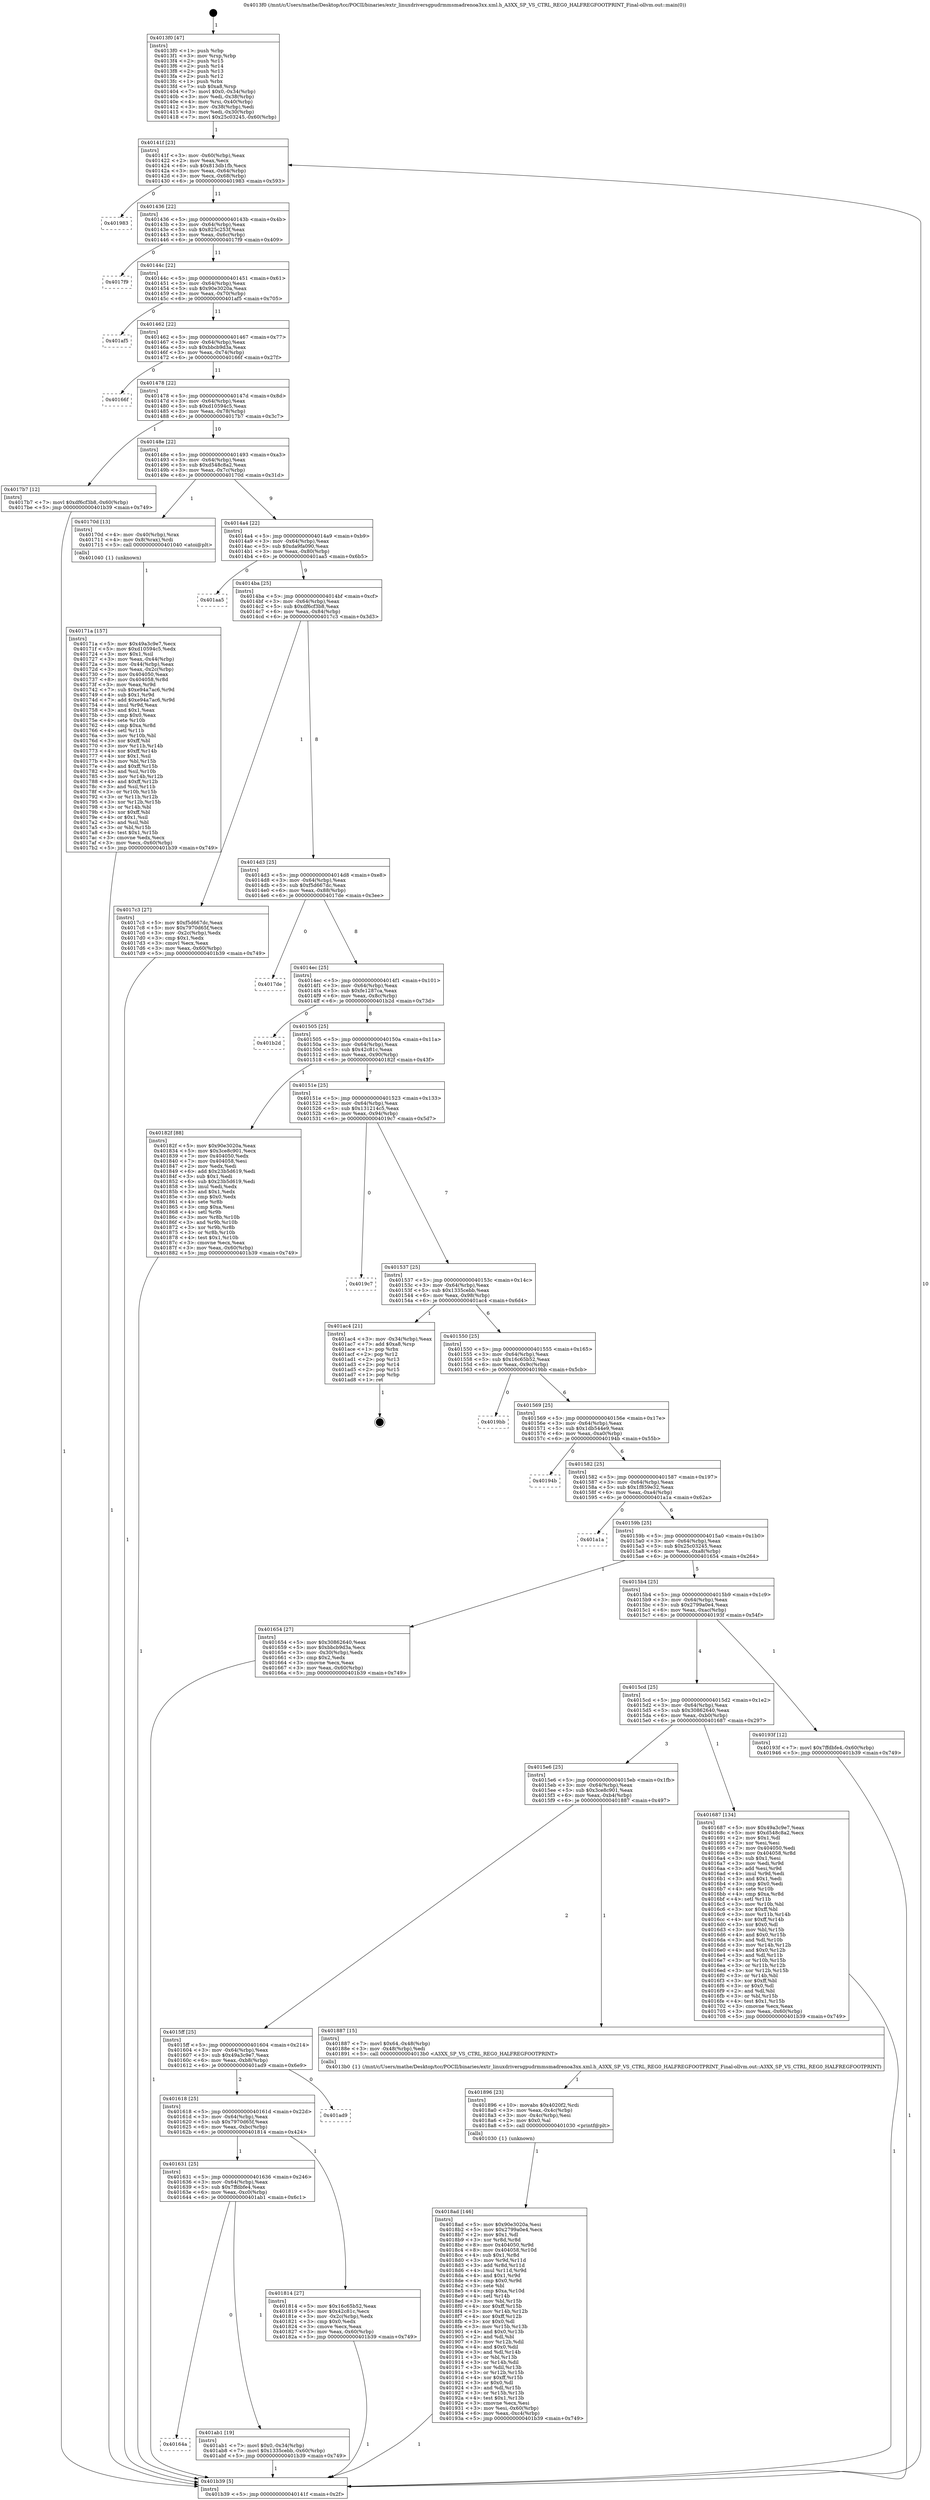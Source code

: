 digraph "0x4013f0" {
  label = "0x4013f0 (/mnt/c/Users/mathe/Desktop/tcc/POCII/binaries/extr_linuxdriversgpudrmmsmadrenoa3xx.xml.h_A3XX_SP_VS_CTRL_REG0_HALFREGFOOTPRINT_Final-ollvm.out::main(0))"
  labelloc = "t"
  node[shape=record]

  Entry [label="",width=0.3,height=0.3,shape=circle,fillcolor=black,style=filled]
  "0x40141f" [label="{
     0x40141f [23]\l
     | [instrs]\l
     &nbsp;&nbsp;0x40141f \<+3\>: mov -0x60(%rbp),%eax\l
     &nbsp;&nbsp;0x401422 \<+2\>: mov %eax,%ecx\l
     &nbsp;&nbsp;0x401424 \<+6\>: sub $0x813db1fb,%ecx\l
     &nbsp;&nbsp;0x40142a \<+3\>: mov %eax,-0x64(%rbp)\l
     &nbsp;&nbsp;0x40142d \<+3\>: mov %ecx,-0x68(%rbp)\l
     &nbsp;&nbsp;0x401430 \<+6\>: je 0000000000401983 \<main+0x593\>\l
  }"]
  "0x401983" [label="{
     0x401983\l
  }", style=dashed]
  "0x401436" [label="{
     0x401436 [22]\l
     | [instrs]\l
     &nbsp;&nbsp;0x401436 \<+5\>: jmp 000000000040143b \<main+0x4b\>\l
     &nbsp;&nbsp;0x40143b \<+3\>: mov -0x64(%rbp),%eax\l
     &nbsp;&nbsp;0x40143e \<+5\>: sub $0x825c253f,%eax\l
     &nbsp;&nbsp;0x401443 \<+3\>: mov %eax,-0x6c(%rbp)\l
     &nbsp;&nbsp;0x401446 \<+6\>: je 00000000004017f9 \<main+0x409\>\l
  }"]
  Exit [label="",width=0.3,height=0.3,shape=circle,fillcolor=black,style=filled,peripheries=2]
  "0x4017f9" [label="{
     0x4017f9\l
  }", style=dashed]
  "0x40144c" [label="{
     0x40144c [22]\l
     | [instrs]\l
     &nbsp;&nbsp;0x40144c \<+5\>: jmp 0000000000401451 \<main+0x61\>\l
     &nbsp;&nbsp;0x401451 \<+3\>: mov -0x64(%rbp),%eax\l
     &nbsp;&nbsp;0x401454 \<+5\>: sub $0x90e3020a,%eax\l
     &nbsp;&nbsp;0x401459 \<+3\>: mov %eax,-0x70(%rbp)\l
     &nbsp;&nbsp;0x40145c \<+6\>: je 0000000000401af5 \<main+0x705\>\l
  }"]
  "0x40164a" [label="{
     0x40164a\l
  }", style=dashed]
  "0x401af5" [label="{
     0x401af5\l
  }", style=dashed]
  "0x401462" [label="{
     0x401462 [22]\l
     | [instrs]\l
     &nbsp;&nbsp;0x401462 \<+5\>: jmp 0000000000401467 \<main+0x77\>\l
     &nbsp;&nbsp;0x401467 \<+3\>: mov -0x64(%rbp),%eax\l
     &nbsp;&nbsp;0x40146a \<+5\>: sub $0xbbcb9d3a,%eax\l
     &nbsp;&nbsp;0x40146f \<+3\>: mov %eax,-0x74(%rbp)\l
     &nbsp;&nbsp;0x401472 \<+6\>: je 000000000040166f \<main+0x27f\>\l
  }"]
  "0x401ab1" [label="{
     0x401ab1 [19]\l
     | [instrs]\l
     &nbsp;&nbsp;0x401ab1 \<+7\>: movl $0x0,-0x34(%rbp)\l
     &nbsp;&nbsp;0x401ab8 \<+7\>: movl $0x1335cebb,-0x60(%rbp)\l
     &nbsp;&nbsp;0x401abf \<+5\>: jmp 0000000000401b39 \<main+0x749\>\l
  }"]
  "0x40166f" [label="{
     0x40166f\l
  }", style=dashed]
  "0x401478" [label="{
     0x401478 [22]\l
     | [instrs]\l
     &nbsp;&nbsp;0x401478 \<+5\>: jmp 000000000040147d \<main+0x8d\>\l
     &nbsp;&nbsp;0x40147d \<+3\>: mov -0x64(%rbp),%eax\l
     &nbsp;&nbsp;0x401480 \<+5\>: sub $0xd10594c5,%eax\l
     &nbsp;&nbsp;0x401485 \<+3\>: mov %eax,-0x78(%rbp)\l
     &nbsp;&nbsp;0x401488 \<+6\>: je 00000000004017b7 \<main+0x3c7\>\l
  }"]
  "0x4018ad" [label="{
     0x4018ad [146]\l
     | [instrs]\l
     &nbsp;&nbsp;0x4018ad \<+5\>: mov $0x90e3020a,%esi\l
     &nbsp;&nbsp;0x4018b2 \<+5\>: mov $0x2799a0e4,%ecx\l
     &nbsp;&nbsp;0x4018b7 \<+2\>: mov $0x1,%dl\l
     &nbsp;&nbsp;0x4018b9 \<+3\>: xor %r8d,%r8d\l
     &nbsp;&nbsp;0x4018bc \<+8\>: mov 0x404050,%r9d\l
     &nbsp;&nbsp;0x4018c4 \<+8\>: mov 0x404058,%r10d\l
     &nbsp;&nbsp;0x4018cc \<+4\>: sub $0x1,%r8d\l
     &nbsp;&nbsp;0x4018d0 \<+3\>: mov %r9d,%r11d\l
     &nbsp;&nbsp;0x4018d3 \<+3\>: add %r8d,%r11d\l
     &nbsp;&nbsp;0x4018d6 \<+4\>: imul %r11d,%r9d\l
     &nbsp;&nbsp;0x4018da \<+4\>: and $0x1,%r9d\l
     &nbsp;&nbsp;0x4018de \<+4\>: cmp $0x0,%r9d\l
     &nbsp;&nbsp;0x4018e2 \<+3\>: sete %bl\l
     &nbsp;&nbsp;0x4018e5 \<+4\>: cmp $0xa,%r10d\l
     &nbsp;&nbsp;0x4018e9 \<+4\>: setl %r14b\l
     &nbsp;&nbsp;0x4018ed \<+3\>: mov %bl,%r15b\l
     &nbsp;&nbsp;0x4018f0 \<+4\>: xor $0xff,%r15b\l
     &nbsp;&nbsp;0x4018f4 \<+3\>: mov %r14b,%r12b\l
     &nbsp;&nbsp;0x4018f7 \<+4\>: xor $0xff,%r12b\l
     &nbsp;&nbsp;0x4018fb \<+3\>: xor $0x0,%dl\l
     &nbsp;&nbsp;0x4018fe \<+3\>: mov %r15b,%r13b\l
     &nbsp;&nbsp;0x401901 \<+4\>: and $0x0,%r13b\l
     &nbsp;&nbsp;0x401905 \<+2\>: and %dl,%bl\l
     &nbsp;&nbsp;0x401907 \<+3\>: mov %r12b,%dil\l
     &nbsp;&nbsp;0x40190a \<+4\>: and $0x0,%dil\l
     &nbsp;&nbsp;0x40190e \<+3\>: and %dl,%r14b\l
     &nbsp;&nbsp;0x401911 \<+3\>: or %bl,%r13b\l
     &nbsp;&nbsp;0x401914 \<+3\>: or %r14b,%dil\l
     &nbsp;&nbsp;0x401917 \<+3\>: xor %dil,%r13b\l
     &nbsp;&nbsp;0x40191a \<+3\>: or %r12b,%r15b\l
     &nbsp;&nbsp;0x40191d \<+4\>: xor $0xff,%r15b\l
     &nbsp;&nbsp;0x401921 \<+3\>: or $0x0,%dl\l
     &nbsp;&nbsp;0x401924 \<+3\>: and %dl,%r15b\l
     &nbsp;&nbsp;0x401927 \<+3\>: or %r15b,%r13b\l
     &nbsp;&nbsp;0x40192a \<+4\>: test $0x1,%r13b\l
     &nbsp;&nbsp;0x40192e \<+3\>: cmovne %ecx,%esi\l
     &nbsp;&nbsp;0x401931 \<+3\>: mov %esi,-0x60(%rbp)\l
     &nbsp;&nbsp;0x401934 \<+6\>: mov %eax,-0xc4(%rbp)\l
     &nbsp;&nbsp;0x40193a \<+5\>: jmp 0000000000401b39 \<main+0x749\>\l
  }"]
  "0x4017b7" [label="{
     0x4017b7 [12]\l
     | [instrs]\l
     &nbsp;&nbsp;0x4017b7 \<+7\>: movl $0xdf6cf3b8,-0x60(%rbp)\l
     &nbsp;&nbsp;0x4017be \<+5\>: jmp 0000000000401b39 \<main+0x749\>\l
  }"]
  "0x40148e" [label="{
     0x40148e [22]\l
     | [instrs]\l
     &nbsp;&nbsp;0x40148e \<+5\>: jmp 0000000000401493 \<main+0xa3\>\l
     &nbsp;&nbsp;0x401493 \<+3\>: mov -0x64(%rbp),%eax\l
     &nbsp;&nbsp;0x401496 \<+5\>: sub $0xd548c8a2,%eax\l
     &nbsp;&nbsp;0x40149b \<+3\>: mov %eax,-0x7c(%rbp)\l
     &nbsp;&nbsp;0x40149e \<+6\>: je 000000000040170d \<main+0x31d\>\l
  }"]
  "0x401896" [label="{
     0x401896 [23]\l
     | [instrs]\l
     &nbsp;&nbsp;0x401896 \<+10\>: movabs $0x4020f2,%rdi\l
     &nbsp;&nbsp;0x4018a0 \<+3\>: mov %eax,-0x4c(%rbp)\l
     &nbsp;&nbsp;0x4018a3 \<+3\>: mov -0x4c(%rbp),%esi\l
     &nbsp;&nbsp;0x4018a6 \<+2\>: mov $0x0,%al\l
     &nbsp;&nbsp;0x4018a8 \<+5\>: call 0000000000401030 \<printf@plt\>\l
     | [calls]\l
     &nbsp;&nbsp;0x401030 \{1\} (unknown)\l
  }"]
  "0x40170d" [label="{
     0x40170d [13]\l
     | [instrs]\l
     &nbsp;&nbsp;0x40170d \<+4\>: mov -0x40(%rbp),%rax\l
     &nbsp;&nbsp;0x401711 \<+4\>: mov 0x8(%rax),%rdi\l
     &nbsp;&nbsp;0x401715 \<+5\>: call 0000000000401040 \<atoi@plt\>\l
     | [calls]\l
     &nbsp;&nbsp;0x401040 \{1\} (unknown)\l
  }"]
  "0x4014a4" [label="{
     0x4014a4 [22]\l
     | [instrs]\l
     &nbsp;&nbsp;0x4014a4 \<+5\>: jmp 00000000004014a9 \<main+0xb9\>\l
     &nbsp;&nbsp;0x4014a9 \<+3\>: mov -0x64(%rbp),%eax\l
     &nbsp;&nbsp;0x4014ac \<+5\>: sub $0xda9fa090,%eax\l
     &nbsp;&nbsp;0x4014b1 \<+3\>: mov %eax,-0x80(%rbp)\l
     &nbsp;&nbsp;0x4014b4 \<+6\>: je 0000000000401aa5 \<main+0x6b5\>\l
  }"]
  "0x401631" [label="{
     0x401631 [25]\l
     | [instrs]\l
     &nbsp;&nbsp;0x401631 \<+5\>: jmp 0000000000401636 \<main+0x246\>\l
     &nbsp;&nbsp;0x401636 \<+3\>: mov -0x64(%rbp),%eax\l
     &nbsp;&nbsp;0x401639 \<+5\>: sub $0x7ffdbfe4,%eax\l
     &nbsp;&nbsp;0x40163e \<+6\>: mov %eax,-0xc0(%rbp)\l
     &nbsp;&nbsp;0x401644 \<+6\>: je 0000000000401ab1 \<main+0x6c1\>\l
  }"]
  "0x401aa5" [label="{
     0x401aa5\l
  }", style=dashed]
  "0x4014ba" [label="{
     0x4014ba [25]\l
     | [instrs]\l
     &nbsp;&nbsp;0x4014ba \<+5\>: jmp 00000000004014bf \<main+0xcf\>\l
     &nbsp;&nbsp;0x4014bf \<+3\>: mov -0x64(%rbp),%eax\l
     &nbsp;&nbsp;0x4014c2 \<+5\>: sub $0xdf6cf3b8,%eax\l
     &nbsp;&nbsp;0x4014c7 \<+6\>: mov %eax,-0x84(%rbp)\l
     &nbsp;&nbsp;0x4014cd \<+6\>: je 00000000004017c3 \<main+0x3d3\>\l
  }"]
  "0x401814" [label="{
     0x401814 [27]\l
     | [instrs]\l
     &nbsp;&nbsp;0x401814 \<+5\>: mov $0x16c65b52,%eax\l
     &nbsp;&nbsp;0x401819 \<+5\>: mov $0x42c81c,%ecx\l
     &nbsp;&nbsp;0x40181e \<+3\>: mov -0x2c(%rbp),%edx\l
     &nbsp;&nbsp;0x401821 \<+3\>: cmp $0x0,%edx\l
     &nbsp;&nbsp;0x401824 \<+3\>: cmove %ecx,%eax\l
     &nbsp;&nbsp;0x401827 \<+3\>: mov %eax,-0x60(%rbp)\l
     &nbsp;&nbsp;0x40182a \<+5\>: jmp 0000000000401b39 \<main+0x749\>\l
  }"]
  "0x4017c3" [label="{
     0x4017c3 [27]\l
     | [instrs]\l
     &nbsp;&nbsp;0x4017c3 \<+5\>: mov $0xf5d667dc,%eax\l
     &nbsp;&nbsp;0x4017c8 \<+5\>: mov $0x7970d65f,%ecx\l
     &nbsp;&nbsp;0x4017cd \<+3\>: mov -0x2c(%rbp),%edx\l
     &nbsp;&nbsp;0x4017d0 \<+3\>: cmp $0x1,%edx\l
     &nbsp;&nbsp;0x4017d3 \<+3\>: cmovl %ecx,%eax\l
     &nbsp;&nbsp;0x4017d6 \<+3\>: mov %eax,-0x60(%rbp)\l
     &nbsp;&nbsp;0x4017d9 \<+5\>: jmp 0000000000401b39 \<main+0x749\>\l
  }"]
  "0x4014d3" [label="{
     0x4014d3 [25]\l
     | [instrs]\l
     &nbsp;&nbsp;0x4014d3 \<+5\>: jmp 00000000004014d8 \<main+0xe8\>\l
     &nbsp;&nbsp;0x4014d8 \<+3\>: mov -0x64(%rbp),%eax\l
     &nbsp;&nbsp;0x4014db \<+5\>: sub $0xf5d667dc,%eax\l
     &nbsp;&nbsp;0x4014e0 \<+6\>: mov %eax,-0x88(%rbp)\l
     &nbsp;&nbsp;0x4014e6 \<+6\>: je 00000000004017de \<main+0x3ee\>\l
  }"]
  "0x401618" [label="{
     0x401618 [25]\l
     | [instrs]\l
     &nbsp;&nbsp;0x401618 \<+5\>: jmp 000000000040161d \<main+0x22d\>\l
     &nbsp;&nbsp;0x40161d \<+3\>: mov -0x64(%rbp),%eax\l
     &nbsp;&nbsp;0x401620 \<+5\>: sub $0x7970d65f,%eax\l
     &nbsp;&nbsp;0x401625 \<+6\>: mov %eax,-0xbc(%rbp)\l
     &nbsp;&nbsp;0x40162b \<+6\>: je 0000000000401814 \<main+0x424\>\l
  }"]
  "0x4017de" [label="{
     0x4017de\l
  }", style=dashed]
  "0x4014ec" [label="{
     0x4014ec [25]\l
     | [instrs]\l
     &nbsp;&nbsp;0x4014ec \<+5\>: jmp 00000000004014f1 \<main+0x101\>\l
     &nbsp;&nbsp;0x4014f1 \<+3\>: mov -0x64(%rbp),%eax\l
     &nbsp;&nbsp;0x4014f4 \<+5\>: sub $0xfe1287ca,%eax\l
     &nbsp;&nbsp;0x4014f9 \<+6\>: mov %eax,-0x8c(%rbp)\l
     &nbsp;&nbsp;0x4014ff \<+6\>: je 0000000000401b2d \<main+0x73d\>\l
  }"]
  "0x401ad9" [label="{
     0x401ad9\l
  }", style=dashed]
  "0x401b2d" [label="{
     0x401b2d\l
  }", style=dashed]
  "0x401505" [label="{
     0x401505 [25]\l
     | [instrs]\l
     &nbsp;&nbsp;0x401505 \<+5\>: jmp 000000000040150a \<main+0x11a\>\l
     &nbsp;&nbsp;0x40150a \<+3\>: mov -0x64(%rbp),%eax\l
     &nbsp;&nbsp;0x40150d \<+5\>: sub $0x42c81c,%eax\l
     &nbsp;&nbsp;0x401512 \<+6\>: mov %eax,-0x90(%rbp)\l
     &nbsp;&nbsp;0x401518 \<+6\>: je 000000000040182f \<main+0x43f\>\l
  }"]
  "0x4015ff" [label="{
     0x4015ff [25]\l
     | [instrs]\l
     &nbsp;&nbsp;0x4015ff \<+5\>: jmp 0000000000401604 \<main+0x214\>\l
     &nbsp;&nbsp;0x401604 \<+3\>: mov -0x64(%rbp),%eax\l
     &nbsp;&nbsp;0x401607 \<+5\>: sub $0x49a3c9e7,%eax\l
     &nbsp;&nbsp;0x40160c \<+6\>: mov %eax,-0xb8(%rbp)\l
     &nbsp;&nbsp;0x401612 \<+6\>: je 0000000000401ad9 \<main+0x6e9\>\l
  }"]
  "0x40182f" [label="{
     0x40182f [88]\l
     | [instrs]\l
     &nbsp;&nbsp;0x40182f \<+5\>: mov $0x90e3020a,%eax\l
     &nbsp;&nbsp;0x401834 \<+5\>: mov $0x3ce8c901,%ecx\l
     &nbsp;&nbsp;0x401839 \<+7\>: mov 0x404050,%edx\l
     &nbsp;&nbsp;0x401840 \<+7\>: mov 0x404058,%esi\l
     &nbsp;&nbsp;0x401847 \<+2\>: mov %edx,%edi\l
     &nbsp;&nbsp;0x401849 \<+6\>: add $0x23b5d619,%edi\l
     &nbsp;&nbsp;0x40184f \<+3\>: sub $0x1,%edi\l
     &nbsp;&nbsp;0x401852 \<+6\>: sub $0x23b5d619,%edi\l
     &nbsp;&nbsp;0x401858 \<+3\>: imul %edi,%edx\l
     &nbsp;&nbsp;0x40185b \<+3\>: and $0x1,%edx\l
     &nbsp;&nbsp;0x40185e \<+3\>: cmp $0x0,%edx\l
     &nbsp;&nbsp;0x401861 \<+4\>: sete %r8b\l
     &nbsp;&nbsp;0x401865 \<+3\>: cmp $0xa,%esi\l
     &nbsp;&nbsp;0x401868 \<+4\>: setl %r9b\l
     &nbsp;&nbsp;0x40186c \<+3\>: mov %r8b,%r10b\l
     &nbsp;&nbsp;0x40186f \<+3\>: and %r9b,%r10b\l
     &nbsp;&nbsp;0x401872 \<+3\>: xor %r9b,%r8b\l
     &nbsp;&nbsp;0x401875 \<+3\>: or %r8b,%r10b\l
     &nbsp;&nbsp;0x401878 \<+4\>: test $0x1,%r10b\l
     &nbsp;&nbsp;0x40187c \<+3\>: cmovne %ecx,%eax\l
     &nbsp;&nbsp;0x40187f \<+3\>: mov %eax,-0x60(%rbp)\l
     &nbsp;&nbsp;0x401882 \<+5\>: jmp 0000000000401b39 \<main+0x749\>\l
  }"]
  "0x40151e" [label="{
     0x40151e [25]\l
     | [instrs]\l
     &nbsp;&nbsp;0x40151e \<+5\>: jmp 0000000000401523 \<main+0x133\>\l
     &nbsp;&nbsp;0x401523 \<+3\>: mov -0x64(%rbp),%eax\l
     &nbsp;&nbsp;0x401526 \<+5\>: sub $0x131214c5,%eax\l
     &nbsp;&nbsp;0x40152b \<+6\>: mov %eax,-0x94(%rbp)\l
     &nbsp;&nbsp;0x401531 \<+6\>: je 00000000004019c7 \<main+0x5d7\>\l
  }"]
  "0x401887" [label="{
     0x401887 [15]\l
     | [instrs]\l
     &nbsp;&nbsp;0x401887 \<+7\>: movl $0x64,-0x48(%rbp)\l
     &nbsp;&nbsp;0x40188e \<+3\>: mov -0x48(%rbp),%edi\l
     &nbsp;&nbsp;0x401891 \<+5\>: call 00000000004013b0 \<A3XX_SP_VS_CTRL_REG0_HALFREGFOOTPRINT\>\l
     | [calls]\l
     &nbsp;&nbsp;0x4013b0 \{1\} (/mnt/c/Users/mathe/Desktop/tcc/POCII/binaries/extr_linuxdriversgpudrmmsmadrenoa3xx.xml.h_A3XX_SP_VS_CTRL_REG0_HALFREGFOOTPRINT_Final-ollvm.out::A3XX_SP_VS_CTRL_REG0_HALFREGFOOTPRINT)\l
  }"]
  "0x4019c7" [label="{
     0x4019c7\l
  }", style=dashed]
  "0x401537" [label="{
     0x401537 [25]\l
     | [instrs]\l
     &nbsp;&nbsp;0x401537 \<+5\>: jmp 000000000040153c \<main+0x14c\>\l
     &nbsp;&nbsp;0x40153c \<+3\>: mov -0x64(%rbp),%eax\l
     &nbsp;&nbsp;0x40153f \<+5\>: sub $0x1335cebb,%eax\l
     &nbsp;&nbsp;0x401544 \<+6\>: mov %eax,-0x98(%rbp)\l
     &nbsp;&nbsp;0x40154a \<+6\>: je 0000000000401ac4 \<main+0x6d4\>\l
  }"]
  "0x40171a" [label="{
     0x40171a [157]\l
     | [instrs]\l
     &nbsp;&nbsp;0x40171a \<+5\>: mov $0x49a3c9e7,%ecx\l
     &nbsp;&nbsp;0x40171f \<+5\>: mov $0xd10594c5,%edx\l
     &nbsp;&nbsp;0x401724 \<+3\>: mov $0x1,%sil\l
     &nbsp;&nbsp;0x401727 \<+3\>: mov %eax,-0x44(%rbp)\l
     &nbsp;&nbsp;0x40172a \<+3\>: mov -0x44(%rbp),%eax\l
     &nbsp;&nbsp;0x40172d \<+3\>: mov %eax,-0x2c(%rbp)\l
     &nbsp;&nbsp;0x401730 \<+7\>: mov 0x404050,%eax\l
     &nbsp;&nbsp;0x401737 \<+8\>: mov 0x404058,%r8d\l
     &nbsp;&nbsp;0x40173f \<+3\>: mov %eax,%r9d\l
     &nbsp;&nbsp;0x401742 \<+7\>: sub $0xe94a7ac6,%r9d\l
     &nbsp;&nbsp;0x401749 \<+4\>: sub $0x1,%r9d\l
     &nbsp;&nbsp;0x40174d \<+7\>: add $0xe94a7ac6,%r9d\l
     &nbsp;&nbsp;0x401754 \<+4\>: imul %r9d,%eax\l
     &nbsp;&nbsp;0x401758 \<+3\>: and $0x1,%eax\l
     &nbsp;&nbsp;0x40175b \<+3\>: cmp $0x0,%eax\l
     &nbsp;&nbsp;0x40175e \<+4\>: sete %r10b\l
     &nbsp;&nbsp;0x401762 \<+4\>: cmp $0xa,%r8d\l
     &nbsp;&nbsp;0x401766 \<+4\>: setl %r11b\l
     &nbsp;&nbsp;0x40176a \<+3\>: mov %r10b,%bl\l
     &nbsp;&nbsp;0x40176d \<+3\>: xor $0xff,%bl\l
     &nbsp;&nbsp;0x401770 \<+3\>: mov %r11b,%r14b\l
     &nbsp;&nbsp;0x401773 \<+4\>: xor $0xff,%r14b\l
     &nbsp;&nbsp;0x401777 \<+4\>: xor $0x1,%sil\l
     &nbsp;&nbsp;0x40177b \<+3\>: mov %bl,%r15b\l
     &nbsp;&nbsp;0x40177e \<+4\>: and $0xff,%r15b\l
     &nbsp;&nbsp;0x401782 \<+3\>: and %sil,%r10b\l
     &nbsp;&nbsp;0x401785 \<+3\>: mov %r14b,%r12b\l
     &nbsp;&nbsp;0x401788 \<+4\>: and $0xff,%r12b\l
     &nbsp;&nbsp;0x40178c \<+3\>: and %sil,%r11b\l
     &nbsp;&nbsp;0x40178f \<+3\>: or %r10b,%r15b\l
     &nbsp;&nbsp;0x401792 \<+3\>: or %r11b,%r12b\l
     &nbsp;&nbsp;0x401795 \<+3\>: xor %r12b,%r15b\l
     &nbsp;&nbsp;0x401798 \<+3\>: or %r14b,%bl\l
     &nbsp;&nbsp;0x40179b \<+3\>: xor $0xff,%bl\l
     &nbsp;&nbsp;0x40179e \<+4\>: or $0x1,%sil\l
     &nbsp;&nbsp;0x4017a2 \<+3\>: and %sil,%bl\l
     &nbsp;&nbsp;0x4017a5 \<+3\>: or %bl,%r15b\l
     &nbsp;&nbsp;0x4017a8 \<+4\>: test $0x1,%r15b\l
     &nbsp;&nbsp;0x4017ac \<+3\>: cmovne %edx,%ecx\l
     &nbsp;&nbsp;0x4017af \<+3\>: mov %ecx,-0x60(%rbp)\l
     &nbsp;&nbsp;0x4017b2 \<+5\>: jmp 0000000000401b39 \<main+0x749\>\l
  }"]
  "0x401ac4" [label="{
     0x401ac4 [21]\l
     | [instrs]\l
     &nbsp;&nbsp;0x401ac4 \<+3\>: mov -0x34(%rbp),%eax\l
     &nbsp;&nbsp;0x401ac7 \<+7\>: add $0xa8,%rsp\l
     &nbsp;&nbsp;0x401ace \<+1\>: pop %rbx\l
     &nbsp;&nbsp;0x401acf \<+2\>: pop %r12\l
     &nbsp;&nbsp;0x401ad1 \<+2\>: pop %r13\l
     &nbsp;&nbsp;0x401ad3 \<+2\>: pop %r14\l
     &nbsp;&nbsp;0x401ad5 \<+2\>: pop %r15\l
     &nbsp;&nbsp;0x401ad7 \<+1\>: pop %rbp\l
     &nbsp;&nbsp;0x401ad8 \<+1\>: ret\l
  }"]
  "0x401550" [label="{
     0x401550 [25]\l
     | [instrs]\l
     &nbsp;&nbsp;0x401550 \<+5\>: jmp 0000000000401555 \<main+0x165\>\l
     &nbsp;&nbsp;0x401555 \<+3\>: mov -0x64(%rbp),%eax\l
     &nbsp;&nbsp;0x401558 \<+5\>: sub $0x16c65b52,%eax\l
     &nbsp;&nbsp;0x40155d \<+6\>: mov %eax,-0x9c(%rbp)\l
     &nbsp;&nbsp;0x401563 \<+6\>: je 00000000004019bb \<main+0x5cb\>\l
  }"]
  "0x4015e6" [label="{
     0x4015e6 [25]\l
     | [instrs]\l
     &nbsp;&nbsp;0x4015e6 \<+5\>: jmp 00000000004015eb \<main+0x1fb\>\l
     &nbsp;&nbsp;0x4015eb \<+3\>: mov -0x64(%rbp),%eax\l
     &nbsp;&nbsp;0x4015ee \<+5\>: sub $0x3ce8c901,%eax\l
     &nbsp;&nbsp;0x4015f3 \<+6\>: mov %eax,-0xb4(%rbp)\l
     &nbsp;&nbsp;0x4015f9 \<+6\>: je 0000000000401887 \<main+0x497\>\l
  }"]
  "0x4019bb" [label="{
     0x4019bb\l
  }", style=dashed]
  "0x401569" [label="{
     0x401569 [25]\l
     | [instrs]\l
     &nbsp;&nbsp;0x401569 \<+5\>: jmp 000000000040156e \<main+0x17e\>\l
     &nbsp;&nbsp;0x40156e \<+3\>: mov -0x64(%rbp),%eax\l
     &nbsp;&nbsp;0x401571 \<+5\>: sub $0x1db544e9,%eax\l
     &nbsp;&nbsp;0x401576 \<+6\>: mov %eax,-0xa0(%rbp)\l
     &nbsp;&nbsp;0x40157c \<+6\>: je 000000000040194b \<main+0x55b\>\l
  }"]
  "0x401687" [label="{
     0x401687 [134]\l
     | [instrs]\l
     &nbsp;&nbsp;0x401687 \<+5\>: mov $0x49a3c9e7,%eax\l
     &nbsp;&nbsp;0x40168c \<+5\>: mov $0xd548c8a2,%ecx\l
     &nbsp;&nbsp;0x401691 \<+2\>: mov $0x1,%dl\l
     &nbsp;&nbsp;0x401693 \<+2\>: xor %esi,%esi\l
     &nbsp;&nbsp;0x401695 \<+7\>: mov 0x404050,%edi\l
     &nbsp;&nbsp;0x40169c \<+8\>: mov 0x404058,%r8d\l
     &nbsp;&nbsp;0x4016a4 \<+3\>: sub $0x1,%esi\l
     &nbsp;&nbsp;0x4016a7 \<+3\>: mov %edi,%r9d\l
     &nbsp;&nbsp;0x4016aa \<+3\>: add %esi,%r9d\l
     &nbsp;&nbsp;0x4016ad \<+4\>: imul %r9d,%edi\l
     &nbsp;&nbsp;0x4016b1 \<+3\>: and $0x1,%edi\l
     &nbsp;&nbsp;0x4016b4 \<+3\>: cmp $0x0,%edi\l
     &nbsp;&nbsp;0x4016b7 \<+4\>: sete %r10b\l
     &nbsp;&nbsp;0x4016bb \<+4\>: cmp $0xa,%r8d\l
     &nbsp;&nbsp;0x4016bf \<+4\>: setl %r11b\l
     &nbsp;&nbsp;0x4016c3 \<+3\>: mov %r10b,%bl\l
     &nbsp;&nbsp;0x4016c6 \<+3\>: xor $0xff,%bl\l
     &nbsp;&nbsp;0x4016c9 \<+3\>: mov %r11b,%r14b\l
     &nbsp;&nbsp;0x4016cc \<+4\>: xor $0xff,%r14b\l
     &nbsp;&nbsp;0x4016d0 \<+3\>: xor $0x0,%dl\l
     &nbsp;&nbsp;0x4016d3 \<+3\>: mov %bl,%r15b\l
     &nbsp;&nbsp;0x4016d6 \<+4\>: and $0x0,%r15b\l
     &nbsp;&nbsp;0x4016da \<+3\>: and %dl,%r10b\l
     &nbsp;&nbsp;0x4016dd \<+3\>: mov %r14b,%r12b\l
     &nbsp;&nbsp;0x4016e0 \<+4\>: and $0x0,%r12b\l
     &nbsp;&nbsp;0x4016e4 \<+3\>: and %dl,%r11b\l
     &nbsp;&nbsp;0x4016e7 \<+3\>: or %r10b,%r15b\l
     &nbsp;&nbsp;0x4016ea \<+3\>: or %r11b,%r12b\l
     &nbsp;&nbsp;0x4016ed \<+3\>: xor %r12b,%r15b\l
     &nbsp;&nbsp;0x4016f0 \<+3\>: or %r14b,%bl\l
     &nbsp;&nbsp;0x4016f3 \<+3\>: xor $0xff,%bl\l
     &nbsp;&nbsp;0x4016f6 \<+3\>: or $0x0,%dl\l
     &nbsp;&nbsp;0x4016f9 \<+2\>: and %dl,%bl\l
     &nbsp;&nbsp;0x4016fb \<+3\>: or %bl,%r15b\l
     &nbsp;&nbsp;0x4016fe \<+4\>: test $0x1,%r15b\l
     &nbsp;&nbsp;0x401702 \<+3\>: cmovne %ecx,%eax\l
     &nbsp;&nbsp;0x401705 \<+3\>: mov %eax,-0x60(%rbp)\l
     &nbsp;&nbsp;0x401708 \<+5\>: jmp 0000000000401b39 \<main+0x749\>\l
  }"]
  "0x40194b" [label="{
     0x40194b\l
  }", style=dashed]
  "0x401582" [label="{
     0x401582 [25]\l
     | [instrs]\l
     &nbsp;&nbsp;0x401582 \<+5\>: jmp 0000000000401587 \<main+0x197\>\l
     &nbsp;&nbsp;0x401587 \<+3\>: mov -0x64(%rbp),%eax\l
     &nbsp;&nbsp;0x40158a \<+5\>: sub $0x1f859e32,%eax\l
     &nbsp;&nbsp;0x40158f \<+6\>: mov %eax,-0xa4(%rbp)\l
     &nbsp;&nbsp;0x401595 \<+6\>: je 0000000000401a1a \<main+0x62a\>\l
  }"]
  "0x4015cd" [label="{
     0x4015cd [25]\l
     | [instrs]\l
     &nbsp;&nbsp;0x4015cd \<+5\>: jmp 00000000004015d2 \<main+0x1e2\>\l
     &nbsp;&nbsp;0x4015d2 \<+3\>: mov -0x64(%rbp),%eax\l
     &nbsp;&nbsp;0x4015d5 \<+5\>: sub $0x30862640,%eax\l
     &nbsp;&nbsp;0x4015da \<+6\>: mov %eax,-0xb0(%rbp)\l
     &nbsp;&nbsp;0x4015e0 \<+6\>: je 0000000000401687 \<main+0x297\>\l
  }"]
  "0x401a1a" [label="{
     0x401a1a\l
  }", style=dashed]
  "0x40159b" [label="{
     0x40159b [25]\l
     | [instrs]\l
     &nbsp;&nbsp;0x40159b \<+5\>: jmp 00000000004015a0 \<main+0x1b0\>\l
     &nbsp;&nbsp;0x4015a0 \<+3\>: mov -0x64(%rbp),%eax\l
     &nbsp;&nbsp;0x4015a3 \<+5\>: sub $0x25c03245,%eax\l
     &nbsp;&nbsp;0x4015a8 \<+6\>: mov %eax,-0xa8(%rbp)\l
     &nbsp;&nbsp;0x4015ae \<+6\>: je 0000000000401654 \<main+0x264\>\l
  }"]
  "0x40193f" [label="{
     0x40193f [12]\l
     | [instrs]\l
     &nbsp;&nbsp;0x40193f \<+7\>: movl $0x7ffdbfe4,-0x60(%rbp)\l
     &nbsp;&nbsp;0x401946 \<+5\>: jmp 0000000000401b39 \<main+0x749\>\l
  }"]
  "0x401654" [label="{
     0x401654 [27]\l
     | [instrs]\l
     &nbsp;&nbsp;0x401654 \<+5\>: mov $0x30862640,%eax\l
     &nbsp;&nbsp;0x401659 \<+5\>: mov $0xbbcb9d3a,%ecx\l
     &nbsp;&nbsp;0x40165e \<+3\>: mov -0x30(%rbp),%edx\l
     &nbsp;&nbsp;0x401661 \<+3\>: cmp $0x2,%edx\l
     &nbsp;&nbsp;0x401664 \<+3\>: cmovne %ecx,%eax\l
     &nbsp;&nbsp;0x401667 \<+3\>: mov %eax,-0x60(%rbp)\l
     &nbsp;&nbsp;0x40166a \<+5\>: jmp 0000000000401b39 \<main+0x749\>\l
  }"]
  "0x4015b4" [label="{
     0x4015b4 [25]\l
     | [instrs]\l
     &nbsp;&nbsp;0x4015b4 \<+5\>: jmp 00000000004015b9 \<main+0x1c9\>\l
     &nbsp;&nbsp;0x4015b9 \<+3\>: mov -0x64(%rbp),%eax\l
     &nbsp;&nbsp;0x4015bc \<+5\>: sub $0x2799a0e4,%eax\l
     &nbsp;&nbsp;0x4015c1 \<+6\>: mov %eax,-0xac(%rbp)\l
     &nbsp;&nbsp;0x4015c7 \<+6\>: je 000000000040193f \<main+0x54f\>\l
  }"]
  "0x401b39" [label="{
     0x401b39 [5]\l
     | [instrs]\l
     &nbsp;&nbsp;0x401b39 \<+5\>: jmp 000000000040141f \<main+0x2f\>\l
  }"]
  "0x4013f0" [label="{
     0x4013f0 [47]\l
     | [instrs]\l
     &nbsp;&nbsp;0x4013f0 \<+1\>: push %rbp\l
     &nbsp;&nbsp;0x4013f1 \<+3\>: mov %rsp,%rbp\l
     &nbsp;&nbsp;0x4013f4 \<+2\>: push %r15\l
     &nbsp;&nbsp;0x4013f6 \<+2\>: push %r14\l
     &nbsp;&nbsp;0x4013f8 \<+2\>: push %r13\l
     &nbsp;&nbsp;0x4013fa \<+2\>: push %r12\l
     &nbsp;&nbsp;0x4013fc \<+1\>: push %rbx\l
     &nbsp;&nbsp;0x4013fd \<+7\>: sub $0xa8,%rsp\l
     &nbsp;&nbsp;0x401404 \<+7\>: movl $0x0,-0x34(%rbp)\l
     &nbsp;&nbsp;0x40140b \<+3\>: mov %edi,-0x38(%rbp)\l
     &nbsp;&nbsp;0x40140e \<+4\>: mov %rsi,-0x40(%rbp)\l
     &nbsp;&nbsp;0x401412 \<+3\>: mov -0x38(%rbp),%edi\l
     &nbsp;&nbsp;0x401415 \<+3\>: mov %edi,-0x30(%rbp)\l
     &nbsp;&nbsp;0x401418 \<+7\>: movl $0x25c03245,-0x60(%rbp)\l
  }"]
  Entry -> "0x4013f0" [label=" 1"]
  "0x40141f" -> "0x401983" [label=" 0"]
  "0x40141f" -> "0x401436" [label=" 11"]
  "0x401ac4" -> Exit [label=" 1"]
  "0x401436" -> "0x4017f9" [label=" 0"]
  "0x401436" -> "0x40144c" [label=" 11"]
  "0x401ab1" -> "0x401b39" [label=" 1"]
  "0x40144c" -> "0x401af5" [label=" 0"]
  "0x40144c" -> "0x401462" [label=" 11"]
  "0x401631" -> "0x40164a" [label=" 0"]
  "0x401462" -> "0x40166f" [label=" 0"]
  "0x401462" -> "0x401478" [label=" 11"]
  "0x401631" -> "0x401ab1" [label=" 1"]
  "0x401478" -> "0x4017b7" [label=" 1"]
  "0x401478" -> "0x40148e" [label=" 10"]
  "0x40193f" -> "0x401b39" [label=" 1"]
  "0x40148e" -> "0x40170d" [label=" 1"]
  "0x40148e" -> "0x4014a4" [label=" 9"]
  "0x4018ad" -> "0x401b39" [label=" 1"]
  "0x4014a4" -> "0x401aa5" [label=" 0"]
  "0x4014a4" -> "0x4014ba" [label=" 9"]
  "0x401896" -> "0x4018ad" [label=" 1"]
  "0x4014ba" -> "0x4017c3" [label=" 1"]
  "0x4014ba" -> "0x4014d3" [label=" 8"]
  "0x401887" -> "0x401896" [label=" 1"]
  "0x4014d3" -> "0x4017de" [label=" 0"]
  "0x4014d3" -> "0x4014ec" [label=" 8"]
  "0x401814" -> "0x401b39" [label=" 1"]
  "0x4014ec" -> "0x401b2d" [label=" 0"]
  "0x4014ec" -> "0x401505" [label=" 8"]
  "0x401618" -> "0x401631" [label=" 1"]
  "0x401505" -> "0x40182f" [label=" 1"]
  "0x401505" -> "0x40151e" [label=" 7"]
  "0x40182f" -> "0x401b39" [label=" 1"]
  "0x40151e" -> "0x4019c7" [label=" 0"]
  "0x40151e" -> "0x401537" [label=" 7"]
  "0x4015ff" -> "0x401618" [label=" 2"]
  "0x401537" -> "0x401ac4" [label=" 1"]
  "0x401537" -> "0x401550" [label=" 6"]
  "0x401618" -> "0x401814" [label=" 1"]
  "0x401550" -> "0x4019bb" [label=" 0"]
  "0x401550" -> "0x401569" [label=" 6"]
  "0x4015e6" -> "0x4015ff" [label=" 2"]
  "0x401569" -> "0x40194b" [label=" 0"]
  "0x401569" -> "0x401582" [label=" 6"]
  "0x4015e6" -> "0x401887" [label=" 1"]
  "0x401582" -> "0x401a1a" [label=" 0"]
  "0x401582" -> "0x40159b" [label=" 6"]
  "0x4017c3" -> "0x401b39" [label=" 1"]
  "0x40159b" -> "0x401654" [label=" 1"]
  "0x40159b" -> "0x4015b4" [label=" 5"]
  "0x401654" -> "0x401b39" [label=" 1"]
  "0x4013f0" -> "0x40141f" [label=" 1"]
  "0x401b39" -> "0x40141f" [label=" 10"]
  "0x4017b7" -> "0x401b39" [label=" 1"]
  "0x4015b4" -> "0x40193f" [label=" 1"]
  "0x4015b4" -> "0x4015cd" [label=" 4"]
  "0x4015ff" -> "0x401ad9" [label=" 0"]
  "0x4015cd" -> "0x401687" [label=" 1"]
  "0x4015cd" -> "0x4015e6" [label=" 3"]
  "0x401687" -> "0x401b39" [label=" 1"]
  "0x40170d" -> "0x40171a" [label=" 1"]
  "0x40171a" -> "0x401b39" [label=" 1"]
}
